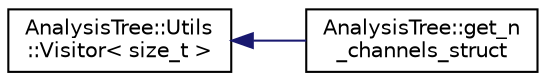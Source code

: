 digraph "Graphical Class Hierarchy"
{
  edge [fontname="Helvetica",fontsize="10",labelfontname="Helvetica",labelfontsize="10"];
  node [fontname="Helvetica",fontsize="10",shape=record];
  rankdir="LR";
  Node1 [label="AnalysisTree::Utils\l::Visitor\< size_t \>",height=0.2,width=0.4,color="black", fillcolor="white", style="filled",URL="$df/d32/structAnalysisTree_1_1Utils_1_1Visitor.html"];
  Node1 -> Node2 [dir="back",color="midnightblue",fontsize="10",style="solid",fontname="Helvetica"];
  Node2 [label="AnalysisTree::get_n\l_channels_struct",height=0.2,width=0.4,color="black", fillcolor="white", style="filled",URL="$d4/d93/structAnalysisTree_1_1get__n__channels__struct.html"];
}

